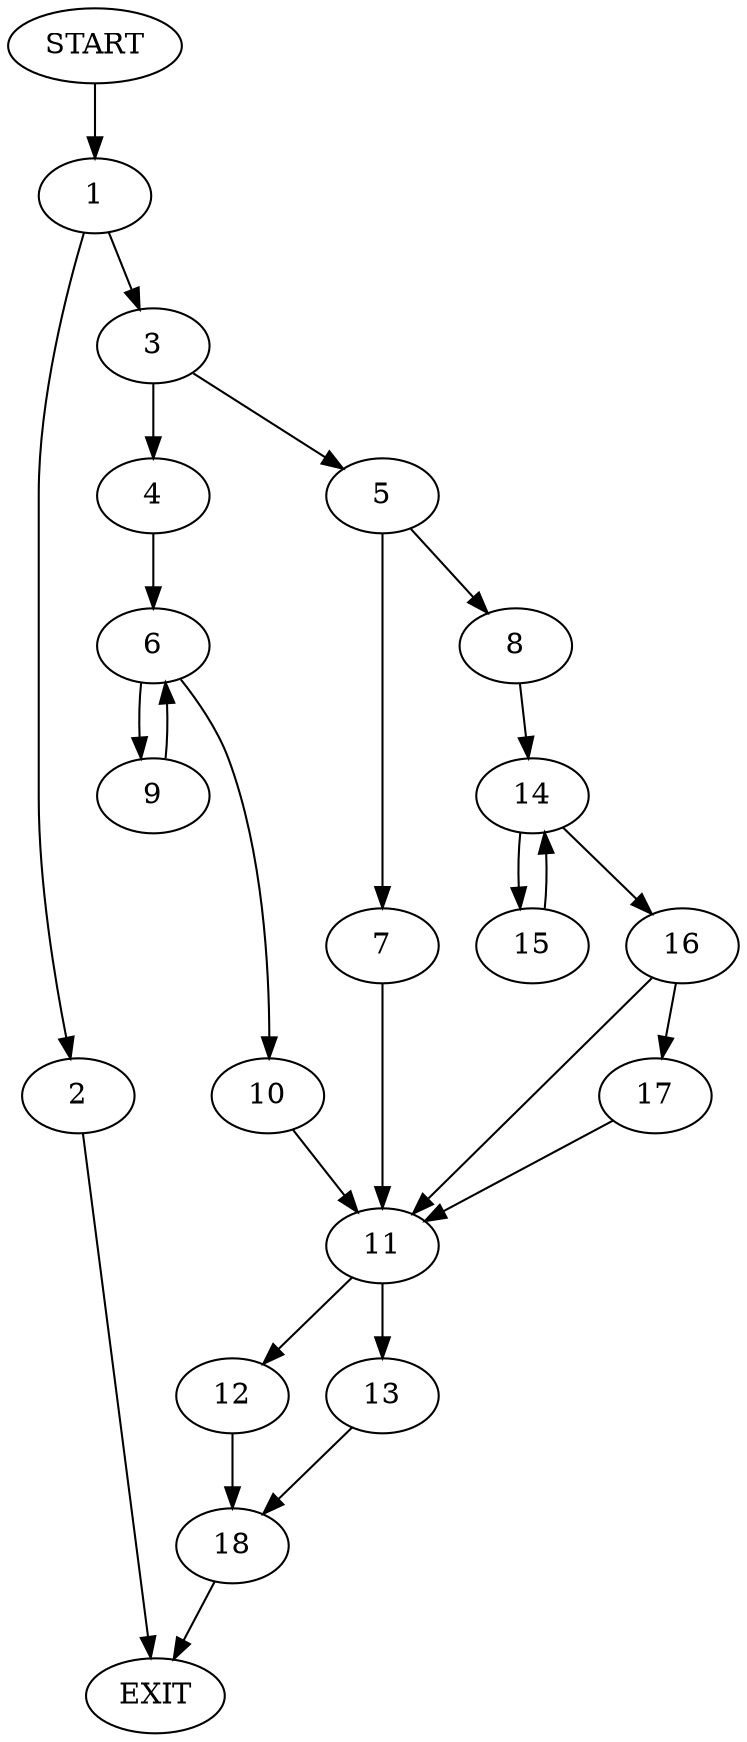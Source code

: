 digraph {
0 [label="START"]
19 [label="EXIT"]
0 -> 1
1 -> 2
1 -> 3
2 -> 19
3 -> 4
3 -> 5
4 -> 6
5 -> 7
5 -> 8
6 -> 9
6 -> 10
10 -> 11
9 -> 6
11 -> 12
11 -> 13
7 -> 11
8 -> 14
14 -> 15
14 -> 16
16 -> 17
16 -> 11
15 -> 14
17 -> 11
13 -> 18
12 -> 18
18 -> 19
}
